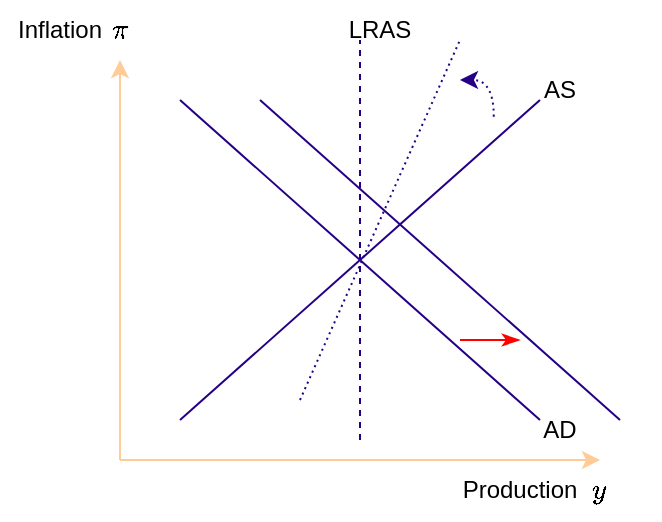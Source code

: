 <mxfile>
    <diagram id="UWEsHx7s5rg_Ws4tN4sF" name="Page-1">
        <mxGraphModel dx="355" dy="366" grid="1" gridSize="10" guides="1" tooltips="1" connect="1" arrows="1" fold="1" page="1" pageScale="1" pageWidth="850" pageHeight="1100" math="1" shadow="0">
            <root>
                <mxCell id="0"/>
                <mxCell id="1" parent="0"/>
                <mxCell id="2" value="" style="edgeStyle=none;orthogonalLoop=1;jettySize=auto;html=1;strokeColor=#FFCC99;" parent="1" edge="1">
                    <mxGeometry width="80" relative="1" as="geometry">
                        <mxPoint x="80" y="240" as="sourcePoint"/>
                        <mxPoint x="320" y="240" as="targetPoint"/>
                        <Array as="points"/>
                    </mxGeometry>
                </mxCell>
                <mxCell id="3" value="" style="edgeStyle=none;orthogonalLoop=1;jettySize=auto;html=1;strokeColor=#FFCC99;" parent="1" edge="1">
                    <mxGeometry width="80" relative="1" as="geometry">
                        <mxPoint x="80" y="240" as="sourcePoint"/>
                        <mxPoint x="80" y="40" as="targetPoint"/>
                        <Array as="points"/>
                    </mxGeometry>
                </mxCell>
                <mxCell id="4" value="" style="edgeStyle=none;orthogonalLoop=1;jettySize=auto;html=1;endArrow=none;endFill=0;strokeColor=#240085;" parent="1" edge="1">
                    <mxGeometry width="80" relative="1" as="geometry">
                        <mxPoint x="110" y="220" as="sourcePoint"/>
                        <mxPoint x="290" y="60" as="targetPoint"/>
                        <Array as="points"/>
                    </mxGeometry>
                </mxCell>
                <mxCell id="5" value="" style="edgeStyle=none;orthogonalLoop=1;jettySize=auto;html=1;endArrow=none;endFill=0;strokeColor=#240085;" parent="1" edge="1">
                    <mxGeometry width="80" relative="1" as="geometry">
                        <mxPoint x="110" y="60" as="sourcePoint"/>
                        <mxPoint x="290" y="220" as="targetPoint"/>
                        <Array as="points"/>
                    </mxGeometry>
                </mxCell>
                <mxCell id="8" value="" style="group" parent="1" vertex="1" connectable="0">
                    <mxGeometry x="20" y="10" width="90" height="30" as="geometry"/>
                </mxCell>
                <mxCell id="6" value="Inflation" style="text;strokeColor=none;align=center;fillColor=none;html=1;verticalAlign=middle;whiteSpace=wrap;rounded=0;" parent="8" vertex="1">
                    <mxGeometry width="60" height="30" as="geometry"/>
                </mxCell>
                <mxCell id="7" value="$$\pi$$" style="text;strokeColor=none;align=center;fillColor=none;html=1;verticalAlign=middle;whiteSpace=wrap;rounded=0;" parent="8" vertex="1">
                    <mxGeometry x="30" width="60" height="30" as="geometry"/>
                </mxCell>
                <mxCell id="11" value="" style="group" parent="1" vertex="1" connectable="0">
                    <mxGeometry x="250" y="240" width="100" height="30" as="geometry"/>
                </mxCell>
                <mxCell id="9" value="Production" style="text;strokeColor=none;align=center;fillColor=none;html=1;verticalAlign=middle;whiteSpace=wrap;rounded=0;" parent="11" vertex="1">
                    <mxGeometry width="60" height="30" as="geometry"/>
                </mxCell>
                <mxCell id="10" value="$$y$$" style="text;strokeColor=none;align=center;fillColor=none;html=1;verticalAlign=middle;whiteSpace=wrap;rounded=0;" parent="11" vertex="1">
                    <mxGeometry x="40" width="60" height="30" as="geometry"/>
                </mxCell>
                <mxCell id="12" value="AS" style="text;strokeColor=none;align=center;fillColor=none;html=1;verticalAlign=middle;whiteSpace=wrap;rounded=0;" parent="1" vertex="1">
                    <mxGeometry x="270" y="40" width="60" height="30" as="geometry"/>
                </mxCell>
                <mxCell id="13" value="AD" style="text;strokeColor=none;align=center;fillColor=none;html=1;verticalAlign=middle;whiteSpace=wrap;rounded=0;" parent="1" vertex="1">
                    <mxGeometry x="270" y="210" width="60" height="30" as="geometry"/>
                </mxCell>
                <mxCell id="14" value="" style="edgeStyle=none;orthogonalLoop=1;jettySize=auto;html=1;endArrow=none;endFill=0;strokeColor=#240085;dashed=1;" parent="1" edge="1">
                    <mxGeometry width="80" relative="1" as="geometry">
                        <mxPoint x="200" y="230" as="sourcePoint"/>
                        <mxPoint x="200" y="30" as="targetPoint"/>
                        <Array as="points"/>
                    </mxGeometry>
                </mxCell>
                <mxCell id="16" value="" style="edgeStyle=none;orthogonalLoop=1;jettySize=auto;html=1;strokeColor=#FF0000;endArrow=classicThin;endFill=1;strokeWidth=1;" parent="1" edge="1">
                    <mxGeometry width="80" relative="1" as="geometry">
                        <mxPoint x="250" y="180" as="sourcePoint"/>
                        <mxPoint x="280" y="180" as="targetPoint"/>
                    </mxGeometry>
                </mxCell>
                <mxCell id="18" value="LRAS" style="text;strokeColor=none;align=center;fillColor=none;html=1;verticalAlign=middle;whiteSpace=wrap;rounded=0;" parent="1" vertex="1">
                    <mxGeometry x="180" y="10" width="60" height="30" as="geometry"/>
                </mxCell>
                <mxCell id="20" value="" style="edgeStyle=none;orthogonalLoop=1;jettySize=auto;html=1;endArrow=none;endFill=0;strokeColor=#240085;" edge="1" parent="1">
                    <mxGeometry width="80" relative="1" as="geometry">
                        <mxPoint x="150" y="60" as="sourcePoint"/>
                        <mxPoint x="330" y="220" as="targetPoint"/>
                        <Array as="points"/>
                    </mxGeometry>
                </mxCell>
                <mxCell id="22" value="" style="edgeStyle=none;orthogonalLoop=1;jettySize=auto;html=1;endArrow=none;endFill=0;strokeColor=#240085;fillColor=#dae8fc;dashed=1;dashPattern=1 2;" edge="1" parent="1">
                    <mxGeometry width="80" relative="1" as="geometry">
                        <mxPoint x="170" y="210" as="sourcePoint"/>
                        <mxPoint x="250" y="30" as="targetPoint"/>
                        <Array as="points"/>
                    </mxGeometry>
                </mxCell>
                <mxCell id="23" value="" style="edgeStyle=orthogonalEdgeStyle;orthogonalLoop=1;jettySize=auto;html=1;dashed=1;dashPattern=1 2;strokeColor=#240085;curved=1;exitX=-0.052;exitY=0.944;exitDx=0;exitDy=0;exitPerimeter=0;" edge="1" parent="1" source="12">
                    <mxGeometry width="80" relative="1" as="geometry">
                        <mxPoint x="260" y="70" as="sourcePoint"/>
                        <mxPoint x="250" y="50" as="targetPoint"/>
                        <Array as="points">
                            <mxPoint x="267" y="50"/>
                        </Array>
                    </mxGeometry>
                </mxCell>
            </root>
        </mxGraphModel>
    </diagram>
</mxfile>